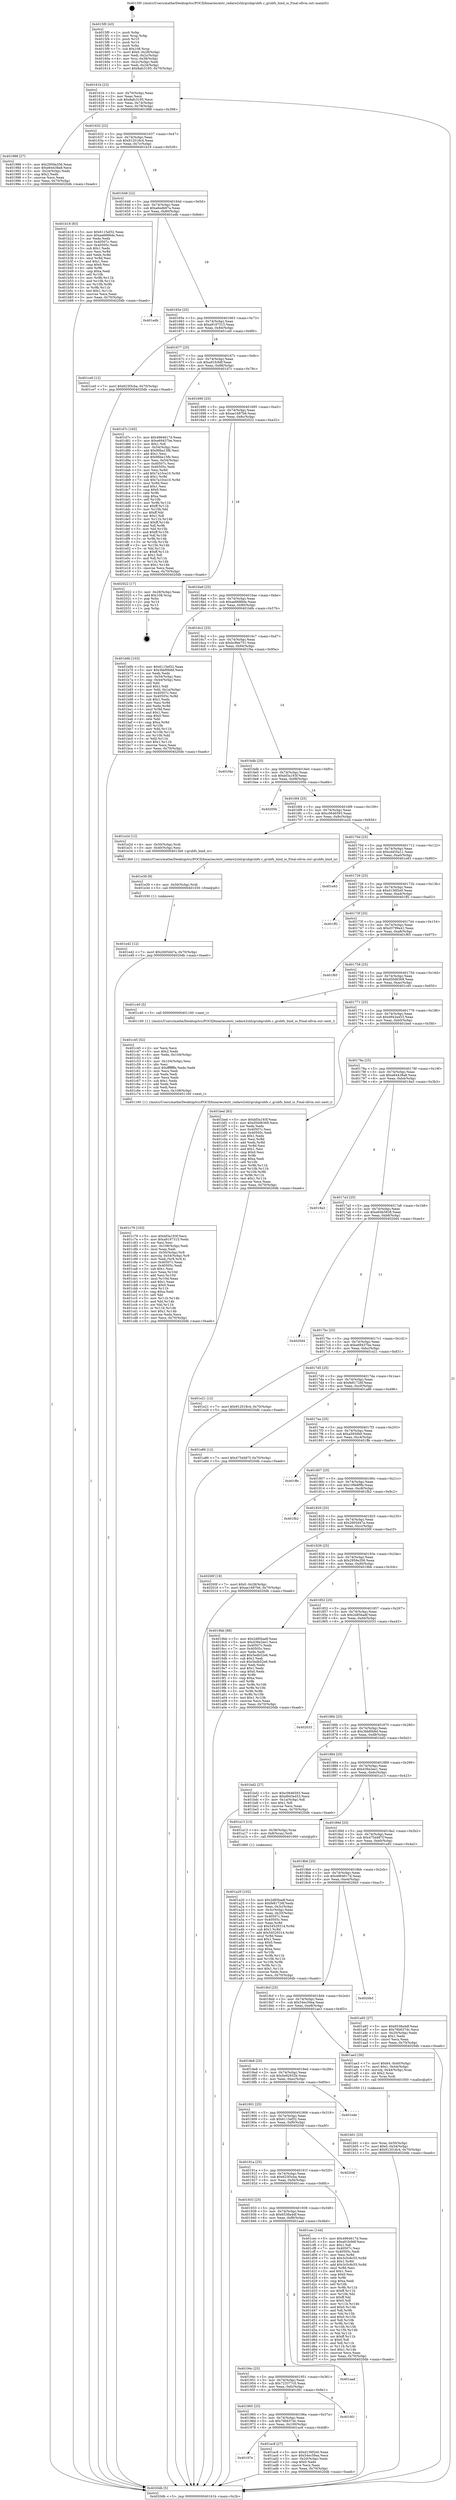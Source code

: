 digraph "0x4015f0" {
  label = "0x4015f0 (/mnt/c/Users/mathe/Desktop/tcc/POCII/binaries/extr_radare2shlrgrubgrubfs.c_grubfs_bind_io_Final-ollvm.out::main(0))"
  labelloc = "t"
  node[shape=record]

  Entry [label="",width=0.3,height=0.3,shape=circle,fillcolor=black,style=filled]
  "0x40161b" [label="{
     0x40161b [23]\l
     | [instrs]\l
     &nbsp;&nbsp;0x40161b \<+3\>: mov -0x70(%rbp),%eax\l
     &nbsp;&nbsp;0x40161e \<+2\>: mov %eax,%ecx\l
     &nbsp;&nbsp;0x401620 \<+6\>: sub $0x8afc3185,%ecx\l
     &nbsp;&nbsp;0x401626 \<+3\>: mov %eax,-0x74(%rbp)\l
     &nbsp;&nbsp;0x401629 \<+3\>: mov %ecx,-0x78(%rbp)\l
     &nbsp;&nbsp;0x40162c \<+6\>: je 0000000000401988 \<main+0x398\>\l
  }"]
  "0x401988" [label="{
     0x401988 [27]\l
     | [instrs]\l
     &nbsp;&nbsp;0x401988 \<+5\>: mov $0x2959a356,%eax\l
     &nbsp;&nbsp;0x40198d \<+5\>: mov $0xe64438a8,%ecx\l
     &nbsp;&nbsp;0x401992 \<+3\>: mov -0x24(%rbp),%edx\l
     &nbsp;&nbsp;0x401995 \<+3\>: cmp $0x2,%edx\l
     &nbsp;&nbsp;0x401998 \<+3\>: cmovne %ecx,%eax\l
     &nbsp;&nbsp;0x40199b \<+3\>: mov %eax,-0x70(%rbp)\l
     &nbsp;&nbsp;0x40199e \<+5\>: jmp 00000000004020db \<main+0xaeb\>\l
  }"]
  "0x401632" [label="{
     0x401632 [22]\l
     | [instrs]\l
     &nbsp;&nbsp;0x401632 \<+5\>: jmp 0000000000401637 \<main+0x47\>\l
     &nbsp;&nbsp;0x401637 \<+3\>: mov -0x74(%rbp),%eax\l
     &nbsp;&nbsp;0x40163a \<+5\>: sub $0x912018c4,%eax\l
     &nbsp;&nbsp;0x40163f \<+3\>: mov %eax,-0x7c(%rbp)\l
     &nbsp;&nbsp;0x401642 \<+6\>: je 0000000000401b18 \<main+0x528\>\l
  }"]
  "0x4020db" [label="{
     0x4020db [5]\l
     | [instrs]\l
     &nbsp;&nbsp;0x4020db \<+5\>: jmp 000000000040161b \<main+0x2b\>\l
  }"]
  "0x4015f0" [label="{
     0x4015f0 [43]\l
     | [instrs]\l
     &nbsp;&nbsp;0x4015f0 \<+1\>: push %rbp\l
     &nbsp;&nbsp;0x4015f1 \<+3\>: mov %rsp,%rbp\l
     &nbsp;&nbsp;0x4015f4 \<+2\>: push %r15\l
     &nbsp;&nbsp;0x4015f6 \<+2\>: push %r14\l
     &nbsp;&nbsp;0x4015f8 \<+1\>: push %rbx\l
     &nbsp;&nbsp;0x4015f9 \<+7\>: sub $0x108,%rsp\l
     &nbsp;&nbsp;0x401600 \<+7\>: movl $0x0,-0x28(%rbp)\l
     &nbsp;&nbsp;0x401607 \<+3\>: mov %edi,-0x2c(%rbp)\l
     &nbsp;&nbsp;0x40160a \<+4\>: mov %rsi,-0x38(%rbp)\l
     &nbsp;&nbsp;0x40160e \<+3\>: mov -0x2c(%rbp),%edi\l
     &nbsp;&nbsp;0x401611 \<+3\>: mov %edi,-0x24(%rbp)\l
     &nbsp;&nbsp;0x401614 \<+7\>: movl $0x8afc3185,-0x70(%rbp)\l
  }"]
  Exit [label="",width=0.3,height=0.3,shape=circle,fillcolor=black,style=filled,peripheries=2]
  "0x401b18" [label="{
     0x401b18 [83]\l
     | [instrs]\l
     &nbsp;&nbsp;0x401b18 \<+5\>: mov $0x6115ef32,%eax\l
     &nbsp;&nbsp;0x401b1d \<+5\>: mov $0xae6686de,%ecx\l
     &nbsp;&nbsp;0x401b22 \<+2\>: xor %edx,%edx\l
     &nbsp;&nbsp;0x401b24 \<+7\>: mov 0x40507c,%esi\l
     &nbsp;&nbsp;0x401b2b \<+7\>: mov 0x40505c,%edi\l
     &nbsp;&nbsp;0x401b32 \<+3\>: sub $0x1,%edx\l
     &nbsp;&nbsp;0x401b35 \<+3\>: mov %esi,%r8d\l
     &nbsp;&nbsp;0x401b38 \<+3\>: add %edx,%r8d\l
     &nbsp;&nbsp;0x401b3b \<+4\>: imul %r8d,%esi\l
     &nbsp;&nbsp;0x401b3f \<+3\>: and $0x1,%esi\l
     &nbsp;&nbsp;0x401b42 \<+3\>: cmp $0x0,%esi\l
     &nbsp;&nbsp;0x401b45 \<+4\>: sete %r9b\l
     &nbsp;&nbsp;0x401b49 \<+3\>: cmp $0xa,%edi\l
     &nbsp;&nbsp;0x401b4c \<+4\>: setl %r10b\l
     &nbsp;&nbsp;0x401b50 \<+3\>: mov %r9b,%r11b\l
     &nbsp;&nbsp;0x401b53 \<+3\>: and %r10b,%r11b\l
     &nbsp;&nbsp;0x401b56 \<+3\>: xor %r10b,%r9b\l
     &nbsp;&nbsp;0x401b59 \<+3\>: or %r9b,%r11b\l
     &nbsp;&nbsp;0x401b5c \<+4\>: test $0x1,%r11b\l
     &nbsp;&nbsp;0x401b60 \<+3\>: cmovne %ecx,%eax\l
     &nbsp;&nbsp;0x401b63 \<+3\>: mov %eax,-0x70(%rbp)\l
     &nbsp;&nbsp;0x401b66 \<+5\>: jmp 00000000004020db \<main+0xaeb\>\l
  }"]
  "0x401648" [label="{
     0x401648 [22]\l
     | [instrs]\l
     &nbsp;&nbsp;0x401648 \<+5\>: jmp 000000000040164d \<main+0x5d\>\l
     &nbsp;&nbsp;0x40164d \<+3\>: mov -0x74(%rbp),%eax\l
     &nbsp;&nbsp;0x401650 \<+5\>: sub $0xa6edb97a,%eax\l
     &nbsp;&nbsp;0x401655 \<+3\>: mov %eax,-0x80(%rbp)\l
     &nbsp;&nbsp;0x401658 \<+6\>: je 0000000000401edb \<main+0x8eb\>\l
  }"]
  "0x401e42" [label="{
     0x401e42 [12]\l
     | [instrs]\l
     &nbsp;&nbsp;0x401e42 \<+7\>: movl $0x2605d47a,-0x70(%rbp)\l
     &nbsp;&nbsp;0x401e49 \<+5\>: jmp 00000000004020db \<main+0xaeb\>\l
  }"]
  "0x401edb" [label="{
     0x401edb\l
  }", style=dashed]
  "0x40165e" [label="{
     0x40165e [25]\l
     | [instrs]\l
     &nbsp;&nbsp;0x40165e \<+5\>: jmp 0000000000401663 \<main+0x73\>\l
     &nbsp;&nbsp;0x401663 \<+3\>: mov -0x74(%rbp),%eax\l
     &nbsp;&nbsp;0x401666 \<+5\>: sub $0xa9197315,%eax\l
     &nbsp;&nbsp;0x40166b \<+6\>: mov %eax,-0x84(%rbp)\l
     &nbsp;&nbsp;0x401671 \<+6\>: je 0000000000401ce0 \<main+0x6f0\>\l
  }"]
  "0x401e39" [label="{
     0x401e39 [9]\l
     | [instrs]\l
     &nbsp;&nbsp;0x401e39 \<+4\>: mov -0x50(%rbp),%rdi\l
     &nbsp;&nbsp;0x401e3d \<+5\>: call 0000000000401030 \<free@plt\>\l
     | [calls]\l
     &nbsp;&nbsp;0x401030 \{1\} (unknown)\l
  }"]
  "0x401ce0" [label="{
     0x401ce0 [12]\l
     | [instrs]\l
     &nbsp;&nbsp;0x401ce0 \<+7\>: movl $0x623f3cba,-0x70(%rbp)\l
     &nbsp;&nbsp;0x401ce7 \<+5\>: jmp 00000000004020db \<main+0xaeb\>\l
  }"]
  "0x401677" [label="{
     0x401677 [25]\l
     | [instrs]\l
     &nbsp;&nbsp;0x401677 \<+5\>: jmp 000000000040167c \<main+0x8c\>\l
     &nbsp;&nbsp;0x40167c \<+3\>: mov -0x74(%rbp),%eax\l
     &nbsp;&nbsp;0x40167f \<+5\>: sub $0xa91fc9df,%eax\l
     &nbsp;&nbsp;0x401684 \<+6\>: mov %eax,-0x88(%rbp)\l
     &nbsp;&nbsp;0x40168a \<+6\>: je 0000000000401d7c \<main+0x78c\>\l
  }"]
  "0x401c79" [label="{
     0x401c79 [103]\l
     | [instrs]\l
     &nbsp;&nbsp;0x401c79 \<+5\>: mov $0xbf3a193f,%ecx\l
     &nbsp;&nbsp;0x401c7e \<+5\>: mov $0xa9197315,%edx\l
     &nbsp;&nbsp;0x401c83 \<+2\>: xor %esi,%esi\l
     &nbsp;&nbsp;0x401c85 \<+6\>: mov -0x108(%rbp),%edi\l
     &nbsp;&nbsp;0x401c8b \<+3\>: imul %eax,%edi\l
     &nbsp;&nbsp;0x401c8e \<+4\>: mov -0x50(%rbp),%r8\l
     &nbsp;&nbsp;0x401c92 \<+4\>: movslq -0x54(%rbp),%r9\l
     &nbsp;&nbsp;0x401c96 \<+4\>: mov %edi,(%r8,%r9,4)\l
     &nbsp;&nbsp;0x401c9a \<+7\>: mov 0x40507c,%eax\l
     &nbsp;&nbsp;0x401ca1 \<+7\>: mov 0x40505c,%edi\l
     &nbsp;&nbsp;0x401ca8 \<+3\>: sub $0x1,%esi\l
     &nbsp;&nbsp;0x401cab \<+3\>: mov %eax,%r10d\l
     &nbsp;&nbsp;0x401cae \<+3\>: add %esi,%r10d\l
     &nbsp;&nbsp;0x401cb1 \<+4\>: imul %r10d,%eax\l
     &nbsp;&nbsp;0x401cb5 \<+3\>: and $0x1,%eax\l
     &nbsp;&nbsp;0x401cb8 \<+3\>: cmp $0x0,%eax\l
     &nbsp;&nbsp;0x401cbb \<+4\>: sete %r11b\l
     &nbsp;&nbsp;0x401cbf \<+3\>: cmp $0xa,%edi\l
     &nbsp;&nbsp;0x401cc2 \<+3\>: setl %bl\l
     &nbsp;&nbsp;0x401cc5 \<+3\>: mov %r11b,%r14b\l
     &nbsp;&nbsp;0x401cc8 \<+3\>: and %bl,%r14b\l
     &nbsp;&nbsp;0x401ccb \<+3\>: xor %bl,%r11b\l
     &nbsp;&nbsp;0x401cce \<+3\>: or %r11b,%r14b\l
     &nbsp;&nbsp;0x401cd1 \<+4\>: test $0x1,%r14b\l
     &nbsp;&nbsp;0x401cd5 \<+3\>: cmovne %edx,%ecx\l
     &nbsp;&nbsp;0x401cd8 \<+3\>: mov %ecx,-0x70(%rbp)\l
     &nbsp;&nbsp;0x401cdb \<+5\>: jmp 00000000004020db \<main+0xaeb\>\l
  }"]
  "0x401d7c" [label="{
     0x401d7c [165]\l
     | [instrs]\l
     &nbsp;&nbsp;0x401d7c \<+5\>: mov $0x4964617d,%eax\l
     &nbsp;&nbsp;0x401d81 \<+5\>: mov $0xe69437be,%ecx\l
     &nbsp;&nbsp;0x401d86 \<+2\>: mov $0x1,%dl\l
     &nbsp;&nbsp;0x401d88 \<+3\>: mov -0x54(%rbp),%esi\l
     &nbsp;&nbsp;0x401d8b \<+6\>: add $0x96ba15fb,%esi\l
     &nbsp;&nbsp;0x401d91 \<+3\>: add $0x1,%esi\l
     &nbsp;&nbsp;0x401d94 \<+6\>: sub $0x96ba15fb,%esi\l
     &nbsp;&nbsp;0x401d9a \<+3\>: mov %esi,-0x54(%rbp)\l
     &nbsp;&nbsp;0x401d9d \<+7\>: mov 0x40507c,%esi\l
     &nbsp;&nbsp;0x401da4 \<+7\>: mov 0x40505c,%edi\l
     &nbsp;&nbsp;0x401dab \<+3\>: mov %esi,%r8d\l
     &nbsp;&nbsp;0x401dae \<+7\>: add $0x7a10ce10,%r8d\l
     &nbsp;&nbsp;0x401db5 \<+4\>: sub $0x1,%r8d\l
     &nbsp;&nbsp;0x401db9 \<+7\>: sub $0x7a10ce10,%r8d\l
     &nbsp;&nbsp;0x401dc0 \<+4\>: imul %r8d,%esi\l
     &nbsp;&nbsp;0x401dc4 \<+3\>: and $0x1,%esi\l
     &nbsp;&nbsp;0x401dc7 \<+3\>: cmp $0x0,%esi\l
     &nbsp;&nbsp;0x401dca \<+4\>: sete %r9b\l
     &nbsp;&nbsp;0x401dce \<+3\>: cmp $0xa,%edi\l
     &nbsp;&nbsp;0x401dd1 \<+4\>: setl %r10b\l
     &nbsp;&nbsp;0x401dd5 \<+3\>: mov %r9b,%r11b\l
     &nbsp;&nbsp;0x401dd8 \<+4\>: xor $0xff,%r11b\l
     &nbsp;&nbsp;0x401ddc \<+3\>: mov %r10b,%bl\l
     &nbsp;&nbsp;0x401ddf \<+3\>: xor $0xff,%bl\l
     &nbsp;&nbsp;0x401de2 \<+3\>: xor $0x1,%dl\l
     &nbsp;&nbsp;0x401de5 \<+3\>: mov %r11b,%r14b\l
     &nbsp;&nbsp;0x401de8 \<+4\>: and $0xff,%r14b\l
     &nbsp;&nbsp;0x401dec \<+3\>: and %dl,%r9b\l
     &nbsp;&nbsp;0x401def \<+3\>: mov %bl,%r15b\l
     &nbsp;&nbsp;0x401df2 \<+4\>: and $0xff,%r15b\l
     &nbsp;&nbsp;0x401df6 \<+3\>: and %dl,%r10b\l
     &nbsp;&nbsp;0x401df9 \<+3\>: or %r9b,%r14b\l
     &nbsp;&nbsp;0x401dfc \<+3\>: or %r10b,%r15b\l
     &nbsp;&nbsp;0x401dff \<+3\>: xor %r15b,%r14b\l
     &nbsp;&nbsp;0x401e02 \<+3\>: or %bl,%r11b\l
     &nbsp;&nbsp;0x401e05 \<+4\>: xor $0xff,%r11b\l
     &nbsp;&nbsp;0x401e09 \<+3\>: or $0x1,%dl\l
     &nbsp;&nbsp;0x401e0c \<+3\>: and %dl,%r11b\l
     &nbsp;&nbsp;0x401e0f \<+3\>: or %r11b,%r14b\l
     &nbsp;&nbsp;0x401e12 \<+4\>: test $0x1,%r14b\l
     &nbsp;&nbsp;0x401e16 \<+3\>: cmovne %ecx,%eax\l
     &nbsp;&nbsp;0x401e19 \<+3\>: mov %eax,-0x70(%rbp)\l
     &nbsp;&nbsp;0x401e1c \<+5\>: jmp 00000000004020db \<main+0xaeb\>\l
  }"]
  "0x401690" [label="{
     0x401690 [25]\l
     | [instrs]\l
     &nbsp;&nbsp;0x401690 \<+5\>: jmp 0000000000401695 \<main+0xa5\>\l
     &nbsp;&nbsp;0x401695 \<+3\>: mov -0x74(%rbp),%eax\l
     &nbsp;&nbsp;0x401698 \<+5\>: sub $0xae1687b6,%eax\l
     &nbsp;&nbsp;0x40169d \<+6\>: mov %eax,-0x8c(%rbp)\l
     &nbsp;&nbsp;0x4016a3 \<+6\>: je 0000000000402022 \<main+0xa32\>\l
  }"]
  "0x401c45" [label="{
     0x401c45 [52]\l
     | [instrs]\l
     &nbsp;&nbsp;0x401c45 \<+2\>: xor %ecx,%ecx\l
     &nbsp;&nbsp;0x401c47 \<+5\>: mov $0x2,%edx\l
     &nbsp;&nbsp;0x401c4c \<+6\>: mov %edx,-0x104(%rbp)\l
     &nbsp;&nbsp;0x401c52 \<+1\>: cltd\l
     &nbsp;&nbsp;0x401c53 \<+6\>: mov -0x104(%rbp),%esi\l
     &nbsp;&nbsp;0x401c59 \<+2\>: idiv %esi\l
     &nbsp;&nbsp;0x401c5b \<+6\>: imul $0xfffffffe,%edx,%edx\l
     &nbsp;&nbsp;0x401c61 \<+2\>: mov %ecx,%edi\l
     &nbsp;&nbsp;0x401c63 \<+2\>: sub %edx,%edi\l
     &nbsp;&nbsp;0x401c65 \<+2\>: mov %ecx,%edx\l
     &nbsp;&nbsp;0x401c67 \<+3\>: sub $0x1,%edx\l
     &nbsp;&nbsp;0x401c6a \<+2\>: add %edx,%edi\l
     &nbsp;&nbsp;0x401c6c \<+2\>: sub %edi,%ecx\l
     &nbsp;&nbsp;0x401c6e \<+6\>: mov %ecx,-0x108(%rbp)\l
     &nbsp;&nbsp;0x401c74 \<+5\>: call 0000000000401160 \<next_i\>\l
     | [calls]\l
     &nbsp;&nbsp;0x401160 \{1\} (/mnt/c/Users/mathe/Desktop/tcc/POCII/binaries/extr_radare2shlrgrubgrubfs.c_grubfs_bind_io_Final-ollvm.out::next_i)\l
  }"]
  "0x402022" [label="{
     0x402022 [17]\l
     | [instrs]\l
     &nbsp;&nbsp;0x402022 \<+3\>: mov -0x28(%rbp),%eax\l
     &nbsp;&nbsp;0x402025 \<+7\>: add $0x108,%rsp\l
     &nbsp;&nbsp;0x40202c \<+1\>: pop %rbx\l
     &nbsp;&nbsp;0x40202d \<+2\>: pop %r14\l
     &nbsp;&nbsp;0x40202f \<+2\>: pop %r15\l
     &nbsp;&nbsp;0x402031 \<+1\>: pop %rbp\l
     &nbsp;&nbsp;0x402032 \<+1\>: ret\l
  }"]
  "0x4016a9" [label="{
     0x4016a9 [25]\l
     | [instrs]\l
     &nbsp;&nbsp;0x4016a9 \<+5\>: jmp 00000000004016ae \<main+0xbe\>\l
     &nbsp;&nbsp;0x4016ae \<+3\>: mov -0x74(%rbp),%eax\l
     &nbsp;&nbsp;0x4016b1 \<+5\>: sub $0xae6686de,%eax\l
     &nbsp;&nbsp;0x4016b6 \<+6\>: mov %eax,-0x90(%rbp)\l
     &nbsp;&nbsp;0x4016bc \<+6\>: je 0000000000401b6b \<main+0x57b\>\l
  }"]
  "0x401b01" [label="{
     0x401b01 [23]\l
     | [instrs]\l
     &nbsp;&nbsp;0x401b01 \<+4\>: mov %rax,-0x50(%rbp)\l
     &nbsp;&nbsp;0x401b05 \<+7\>: movl $0x0,-0x54(%rbp)\l
     &nbsp;&nbsp;0x401b0c \<+7\>: movl $0x912018c4,-0x70(%rbp)\l
     &nbsp;&nbsp;0x401b13 \<+5\>: jmp 00000000004020db \<main+0xaeb\>\l
  }"]
  "0x401b6b" [label="{
     0x401b6b [103]\l
     | [instrs]\l
     &nbsp;&nbsp;0x401b6b \<+5\>: mov $0x6115ef32,%eax\l
     &nbsp;&nbsp;0x401b70 \<+5\>: mov $0x3bbf0b8d,%ecx\l
     &nbsp;&nbsp;0x401b75 \<+2\>: xor %edx,%edx\l
     &nbsp;&nbsp;0x401b77 \<+3\>: mov -0x54(%rbp),%esi\l
     &nbsp;&nbsp;0x401b7a \<+3\>: cmp -0x44(%rbp),%esi\l
     &nbsp;&nbsp;0x401b7d \<+4\>: setl %dil\l
     &nbsp;&nbsp;0x401b81 \<+4\>: and $0x1,%dil\l
     &nbsp;&nbsp;0x401b85 \<+4\>: mov %dil,-0x1a(%rbp)\l
     &nbsp;&nbsp;0x401b89 \<+7\>: mov 0x40507c,%esi\l
     &nbsp;&nbsp;0x401b90 \<+8\>: mov 0x40505c,%r8d\l
     &nbsp;&nbsp;0x401b98 \<+3\>: sub $0x1,%edx\l
     &nbsp;&nbsp;0x401b9b \<+3\>: mov %esi,%r9d\l
     &nbsp;&nbsp;0x401b9e \<+3\>: add %edx,%r9d\l
     &nbsp;&nbsp;0x401ba1 \<+4\>: imul %r9d,%esi\l
     &nbsp;&nbsp;0x401ba5 \<+3\>: and $0x1,%esi\l
     &nbsp;&nbsp;0x401ba8 \<+3\>: cmp $0x0,%esi\l
     &nbsp;&nbsp;0x401bab \<+4\>: sete %dil\l
     &nbsp;&nbsp;0x401baf \<+4\>: cmp $0xa,%r8d\l
     &nbsp;&nbsp;0x401bb3 \<+4\>: setl %r10b\l
     &nbsp;&nbsp;0x401bb7 \<+3\>: mov %dil,%r11b\l
     &nbsp;&nbsp;0x401bba \<+3\>: and %r10b,%r11b\l
     &nbsp;&nbsp;0x401bbd \<+3\>: xor %r10b,%dil\l
     &nbsp;&nbsp;0x401bc0 \<+3\>: or %dil,%r11b\l
     &nbsp;&nbsp;0x401bc3 \<+4\>: test $0x1,%r11b\l
     &nbsp;&nbsp;0x401bc7 \<+3\>: cmovne %ecx,%eax\l
     &nbsp;&nbsp;0x401bca \<+3\>: mov %eax,-0x70(%rbp)\l
     &nbsp;&nbsp;0x401bcd \<+5\>: jmp 00000000004020db \<main+0xaeb\>\l
  }"]
  "0x4016c2" [label="{
     0x4016c2 [25]\l
     | [instrs]\l
     &nbsp;&nbsp;0x4016c2 \<+5\>: jmp 00000000004016c7 \<main+0xd7\>\l
     &nbsp;&nbsp;0x4016c7 \<+3\>: mov -0x74(%rbp),%eax\l
     &nbsp;&nbsp;0x4016ca \<+5\>: sub $0xbc9be751,%eax\l
     &nbsp;&nbsp;0x4016cf \<+6\>: mov %eax,-0x94(%rbp)\l
     &nbsp;&nbsp;0x4016d5 \<+6\>: je 0000000000401f4a \<main+0x95a\>\l
  }"]
  "0x40197e" [label="{
     0x40197e\l
  }", style=dashed]
  "0x401f4a" [label="{
     0x401f4a\l
  }", style=dashed]
  "0x4016db" [label="{
     0x4016db [25]\l
     | [instrs]\l
     &nbsp;&nbsp;0x4016db \<+5\>: jmp 00000000004016e0 \<main+0xf0\>\l
     &nbsp;&nbsp;0x4016e0 \<+3\>: mov -0x74(%rbp),%eax\l
     &nbsp;&nbsp;0x4016e3 \<+5\>: sub $0xbf3a193f,%eax\l
     &nbsp;&nbsp;0x4016e8 \<+6\>: mov %eax,-0x98(%rbp)\l
     &nbsp;&nbsp;0x4016ee \<+6\>: je 000000000040205b \<main+0xa6b\>\l
  }"]
  "0x401ac8" [label="{
     0x401ac8 [27]\l
     | [instrs]\l
     &nbsp;&nbsp;0x401ac8 \<+5\>: mov $0xd136f2e0,%eax\l
     &nbsp;&nbsp;0x401acd \<+5\>: mov $0x54ec59aa,%ecx\l
     &nbsp;&nbsp;0x401ad2 \<+3\>: mov -0x20(%rbp),%edx\l
     &nbsp;&nbsp;0x401ad5 \<+3\>: cmp $0x0,%edx\l
     &nbsp;&nbsp;0x401ad8 \<+3\>: cmove %ecx,%eax\l
     &nbsp;&nbsp;0x401adb \<+3\>: mov %eax,-0x70(%rbp)\l
     &nbsp;&nbsp;0x401ade \<+5\>: jmp 00000000004020db \<main+0xaeb\>\l
  }"]
  "0x40205b" [label="{
     0x40205b\l
  }", style=dashed]
  "0x4016f4" [label="{
     0x4016f4 [25]\l
     | [instrs]\l
     &nbsp;&nbsp;0x4016f4 \<+5\>: jmp 00000000004016f9 \<main+0x109\>\l
     &nbsp;&nbsp;0x4016f9 \<+3\>: mov -0x74(%rbp),%eax\l
     &nbsp;&nbsp;0x4016fc \<+5\>: sub $0xc0646593,%eax\l
     &nbsp;&nbsp;0x401701 \<+6\>: mov %eax,-0x9c(%rbp)\l
     &nbsp;&nbsp;0x401707 \<+6\>: je 0000000000401e2d \<main+0x83d\>\l
  }"]
  "0x401965" [label="{
     0x401965 [25]\l
     | [instrs]\l
     &nbsp;&nbsp;0x401965 \<+5\>: jmp 000000000040196a \<main+0x37a\>\l
     &nbsp;&nbsp;0x40196a \<+3\>: mov -0x74(%rbp),%eax\l
     &nbsp;&nbsp;0x40196d \<+5\>: sub $0x76b637dc,%eax\l
     &nbsp;&nbsp;0x401972 \<+6\>: mov %eax,-0x100(%rbp)\l
     &nbsp;&nbsp;0x401978 \<+6\>: je 0000000000401ac8 \<main+0x4d8\>\l
  }"]
  "0x401e2d" [label="{
     0x401e2d [12]\l
     | [instrs]\l
     &nbsp;&nbsp;0x401e2d \<+4\>: mov -0x50(%rbp),%rdi\l
     &nbsp;&nbsp;0x401e31 \<+3\>: mov -0x40(%rbp),%esi\l
     &nbsp;&nbsp;0x401e34 \<+5\>: call 00000000004013b0 \<grubfs_bind_io\>\l
     | [calls]\l
     &nbsp;&nbsp;0x4013b0 \{1\} (/mnt/c/Users/mathe/Desktop/tcc/POCII/binaries/extr_radare2shlrgrubgrubfs.c_grubfs_bind_io_Final-ollvm.out::grubfs_bind_io)\l
  }"]
  "0x40170d" [label="{
     0x40170d [25]\l
     | [instrs]\l
     &nbsp;&nbsp;0x40170d \<+5\>: jmp 0000000000401712 \<main+0x122\>\l
     &nbsp;&nbsp;0x401712 \<+3\>: mov -0x74(%rbp),%eax\l
     &nbsp;&nbsp;0x401715 \<+5\>: sub $0xcd455a11,%eax\l
     &nbsp;&nbsp;0x40171a \<+6\>: mov %eax,-0xa0(%rbp)\l
     &nbsp;&nbsp;0x401720 \<+6\>: je 0000000000401e83 \<main+0x893\>\l
  }"]
  "0x401fd1" [label="{
     0x401fd1\l
  }", style=dashed]
  "0x401e83" [label="{
     0x401e83\l
  }", style=dashed]
  "0x401726" [label="{
     0x401726 [25]\l
     | [instrs]\l
     &nbsp;&nbsp;0x401726 \<+5\>: jmp 000000000040172b \<main+0x13b\>\l
     &nbsp;&nbsp;0x40172b \<+3\>: mov -0x74(%rbp),%eax\l
     &nbsp;&nbsp;0x40172e \<+5\>: sub $0xd136f2e0,%eax\l
     &nbsp;&nbsp;0x401733 \<+6\>: mov %eax,-0xa4(%rbp)\l
     &nbsp;&nbsp;0x401739 \<+6\>: je 0000000000401ff2 \<main+0xa02\>\l
  }"]
  "0x40194c" [label="{
     0x40194c [25]\l
     | [instrs]\l
     &nbsp;&nbsp;0x40194c \<+5\>: jmp 0000000000401951 \<main+0x361\>\l
     &nbsp;&nbsp;0x401951 \<+3\>: mov -0x74(%rbp),%eax\l
     &nbsp;&nbsp;0x401954 \<+5\>: sub $0x723377c5,%eax\l
     &nbsp;&nbsp;0x401959 \<+6\>: mov %eax,-0xfc(%rbp)\l
     &nbsp;&nbsp;0x40195f \<+6\>: je 0000000000401fd1 \<main+0x9e1\>\l
  }"]
  "0x401ff2" [label="{
     0x401ff2\l
  }", style=dashed]
  "0x40173f" [label="{
     0x40173f [25]\l
     | [instrs]\l
     &nbsp;&nbsp;0x40173f \<+5\>: jmp 0000000000401744 \<main+0x154\>\l
     &nbsp;&nbsp;0x401744 \<+3\>: mov -0x74(%rbp),%eax\l
     &nbsp;&nbsp;0x401747 \<+5\>: sub $0xd3799a41,%eax\l
     &nbsp;&nbsp;0x40174c \<+6\>: mov %eax,-0xa8(%rbp)\l
     &nbsp;&nbsp;0x401752 \<+6\>: je 0000000000401f65 \<main+0x975\>\l
  }"]
  "0x401aad" [label="{
     0x401aad\l
  }", style=dashed]
  "0x401f65" [label="{
     0x401f65\l
  }", style=dashed]
  "0x401758" [label="{
     0x401758 [25]\l
     | [instrs]\l
     &nbsp;&nbsp;0x401758 \<+5\>: jmp 000000000040175d \<main+0x16d\>\l
     &nbsp;&nbsp;0x40175d \<+3\>: mov -0x74(%rbp),%eax\l
     &nbsp;&nbsp;0x401760 \<+5\>: sub $0xd50d6369,%eax\l
     &nbsp;&nbsp;0x401765 \<+6\>: mov %eax,-0xac(%rbp)\l
     &nbsp;&nbsp;0x40176b \<+6\>: je 0000000000401c40 \<main+0x650\>\l
  }"]
  "0x401933" [label="{
     0x401933 [25]\l
     | [instrs]\l
     &nbsp;&nbsp;0x401933 \<+5\>: jmp 0000000000401938 \<main+0x348\>\l
     &nbsp;&nbsp;0x401938 \<+3\>: mov -0x74(%rbp),%eax\l
     &nbsp;&nbsp;0x40193b \<+5\>: sub $0x6538a4df,%eax\l
     &nbsp;&nbsp;0x401940 \<+6\>: mov %eax,-0xf8(%rbp)\l
     &nbsp;&nbsp;0x401946 \<+6\>: je 0000000000401aad \<main+0x4bd\>\l
  }"]
  "0x401c40" [label="{
     0x401c40 [5]\l
     | [instrs]\l
     &nbsp;&nbsp;0x401c40 \<+5\>: call 0000000000401160 \<next_i\>\l
     | [calls]\l
     &nbsp;&nbsp;0x401160 \{1\} (/mnt/c/Users/mathe/Desktop/tcc/POCII/binaries/extr_radare2shlrgrubgrubfs.c_grubfs_bind_io_Final-ollvm.out::next_i)\l
  }"]
  "0x401771" [label="{
     0x401771 [25]\l
     | [instrs]\l
     &nbsp;&nbsp;0x401771 \<+5\>: jmp 0000000000401776 \<main+0x186\>\l
     &nbsp;&nbsp;0x401776 \<+3\>: mov -0x74(%rbp),%eax\l
     &nbsp;&nbsp;0x401779 \<+5\>: sub $0xd943a453,%eax\l
     &nbsp;&nbsp;0x40177e \<+6\>: mov %eax,-0xb0(%rbp)\l
     &nbsp;&nbsp;0x401784 \<+6\>: je 0000000000401bed \<main+0x5fd\>\l
  }"]
  "0x401cec" [label="{
     0x401cec [144]\l
     | [instrs]\l
     &nbsp;&nbsp;0x401cec \<+5\>: mov $0x4964617d,%eax\l
     &nbsp;&nbsp;0x401cf1 \<+5\>: mov $0xa91fc9df,%ecx\l
     &nbsp;&nbsp;0x401cf6 \<+2\>: mov $0x1,%dl\l
     &nbsp;&nbsp;0x401cf8 \<+7\>: mov 0x40507c,%esi\l
     &nbsp;&nbsp;0x401cff \<+7\>: mov 0x40505c,%edi\l
     &nbsp;&nbsp;0x401d06 \<+3\>: mov %esi,%r8d\l
     &nbsp;&nbsp;0x401d09 \<+7\>: sub $0x3c5c8c55,%r8d\l
     &nbsp;&nbsp;0x401d10 \<+4\>: sub $0x1,%r8d\l
     &nbsp;&nbsp;0x401d14 \<+7\>: add $0x3c5c8c55,%r8d\l
     &nbsp;&nbsp;0x401d1b \<+4\>: imul %r8d,%esi\l
     &nbsp;&nbsp;0x401d1f \<+3\>: and $0x1,%esi\l
     &nbsp;&nbsp;0x401d22 \<+3\>: cmp $0x0,%esi\l
     &nbsp;&nbsp;0x401d25 \<+4\>: sete %r9b\l
     &nbsp;&nbsp;0x401d29 \<+3\>: cmp $0xa,%edi\l
     &nbsp;&nbsp;0x401d2c \<+4\>: setl %r10b\l
     &nbsp;&nbsp;0x401d30 \<+3\>: mov %r9b,%r11b\l
     &nbsp;&nbsp;0x401d33 \<+4\>: xor $0xff,%r11b\l
     &nbsp;&nbsp;0x401d37 \<+3\>: mov %r10b,%bl\l
     &nbsp;&nbsp;0x401d3a \<+3\>: xor $0xff,%bl\l
     &nbsp;&nbsp;0x401d3d \<+3\>: xor $0x0,%dl\l
     &nbsp;&nbsp;0x401d40 \<+3\>: mov %r11b,%r14b\l
     &nbsp;&nbsp;0x401d43 \<+4\>: and $0x0,%r14b\l
     &nbsp;&nbsp;0x401d47 \<+3\>: and %dl,%r9b\l
     &nbsp;&nbsp;0x401d4a \<+3\>: mov %bl,%r15b\l
     &nbsp;&nbsp;0x401d4d \<+4\>: and $0x0,%r15b\l
     &nbsp;&nbsp;0x401d51 \<+3\>: and %dl,%r10b\l
     &nbsp;&nbsp;0x401d54 \<+3\>: or %r9b,%r14b\l
     &nbsp;&nbsp;0x401d57 \<+3\>: or %r10b,%r15b\l
     &nbsp;&nbsp;0x401d5a \<+3\>: xor %r15b,%r14b\l
     &nbsp;&nbsp;0x401d5d \<+3\>: or %bl,%r11b\l
     &nbsp;&nbsp;0x401d60 \<+4\>: xor $0xff,%r11b\l
     &nbsp;&nbsp;0x401d64 \<+3\>: or $0x0,%dl\l
     &nbsp;&nbsp;0x401d67 \<+3\>: and %dl,%r11b\l
     &nbsp;&nbsp;0x401d6a \<+3\>: or %r11b,%r14b\l
     &nbsp;&nbsp;0x401d6d \<+4\>: test $0x1,%r14b\l
     &nbsp;&nbsp;0x401d71 \<+3\>: cmovne %ecx,%eax\l
     &nbsp;&nbsp;0x401d74 \<+3\>: mov %eax,-0x70(%rbp)\l
     &nbsp;&nbsp;0x401d77 \<+5\>: jmp 00000000004020db \<main+0xaeb\>\l
  }"]
  "0x401bed" [label="{
     0x401bed [83]\l
     | [instrs]\l
     &nbsp;&nbsp;0x401bed \<+5\>: mov $0xbf3a193f,%eax\l
     &nbsp;&nbsp;0x401bf2 \<+5\>: mov $0xd50d6369,%ecx\l
     &nbsp;&nbsp;0x401bf7 \<+2\>: xor %edx,%edx\l
     &nbsp;&nbsp;0x401bf9 \<+7\>: mov 0x40507c,%esi\l
     &nbsp;&nbsp;0x401c00 \<+7\>: mov 0x40505c,%edi\l
     &nbsp;&nbsp;0x401c07 \<+3\>: sub $0x1,%edx\l
     &nbsp;&nbsp;0x401c0a \<+3\>: mov %esi,%r8d\l
     &nbsp;&nbsp;0x401c0d \<+3\>: add %edx,%r8d\l
     &nbsp;&nbsp;0x401c10 \<+4\>: imul %r8d,%esi\l
     &nbsp;&nbsp;0x401c14 \<+3\>: and $0x1,%esi\l
     &nbsp;&nbsp;0x401c17 \<+3\>: cmp $0x0,%esi\l
     &nbsp;&nbsp;0x401c1a \<+4\>: sete %r9b\l
     &nbsp;&nbsp;0x401c1e \<+3\>: cmp $0xa,%edi\l
     &nbsp;&nbsp;0x401c21 \<+4\>: setl %r10b\l
     &nbsp;&nbsp;0x401c25 \<+3\>: mov %r9b,%r11b\l
     &nbsp;&nbsp;0x401c28 \<+3\>: and %r10b,%r11b\l
     &nbsp;&nbsp;0x401c2b \<+3\>: xor %r10b,%r9b\l
     &nbsp;&nbsp;0x401c2e \<+3\>: or %r9b,%r11b\l
     &nbsp;&nbsp;0x401c31 \<+4\>: test $0x1,%r11b\l
     &nbsp;&nbsp;0x401c35 \<+3\>: cmovne %ecx,%eax\l
     &nbsp;&nbsp;0x401c38 \<+3\>: mov %eax,-0x70(%rbp)\l
     &nbsp;&nbsp;0x401c3b \<+5\>: jmp 00000000004020db \<main+0xaeb\>\l
  }"]
  "0x40178a" [label="{
     0x40178a [25]\l
     | [instrs]\l
     &nbsp;&nbsp;0x40178a \<+5\>: jmp 000000000040178f \<main+0x19f\>\l
     &nbsp;&nbsp;0x40178f \<+3\>: mov -0x74(%rbp),%eax\l
     &nbsp;&nbsp;0x401792 \<+5\>: sub $0xe64438a8,%eax\l
     &nbsp;&nbsp;0x401797 \<+6\>: mov %eax,-0xb4(%rbp)\l
     &nbsp;&nbsp;0x40179d \<+6\>: je 00000000004019a3 \<main+0x3b3\>\l
  }"]
  "0x40191a" [label="{
     0x40191a [25]\l
     | [instrs]\l
     &nbsp;&nbsp;0x40191a \<+5\>: jmp 000000000040191f \<main+0x32f\>\l
     &nbsp;&nbsp;0x40191f \<+3\>: mov -0x74(%rbp),%eax\l
     &nbsp;&nbsp;0x401922 \<+5\>: sub $0x623f3cba,%eax\l
     &nbsp;&nbsp;0x401927 \<+6\>: mov %eax,-0xf4(%rbp)\l
     &nbsp;&nbsp;0x40192d \<+6\>: je 0000000000401cec \<main+0x6fc\>\l
  }"]
  "0x4019a3" [label="{
     0x4019a3\l
  }", style=dashed]
  "0x4017a3" [label="{
     0x4017a3 [25]\l
     | [instrs]\l
     &nbsp;&nbsp;0x4017a3 \<+5\>: jmp 00000000004017a8 \<main+0x1b8\>\l
     &nbsp;&nbsp;0x4017a8 \<+3\>: mov -0x74(%rbp),%eax\l
     &nbsp;&nbsp;0x4017ab \<+5\>: sub $0xe64b5838,%eax\l
     &nbsp;&nbsp;0x4017b0 \<+6\>: mov %eax,-0xb8(%rbp)\l
     &nbsp;&nbsp;0x4017b6 \<+6\>: je 00000000004020d4 \<main+0xae4\>\l
  }"]
  "0x40204f" [label="{
     0x40204f\l
  }", style=dashed]
  "0x4020d4" [label="{
     0x4020d4\l
  }", style=dashed]
  "0x4017bc" [label="{
     0x4017bc [25]\l
     | [instrs]\l
     &nbsp;&nbsp;0x4017bc \<+5\>: jmp 00000000004017c1 \<main+0x1d1\>\l
     &nbsp;&nbsp;0x4017c1 \<+3\>: mov -0x74(%rbp),%eax\l
     &nbsp;&nbsp;0x4017c4 \<+5\>: sub $0xe69437be,%eax\l
     &nbsp;&nbsp;0x4017c9 \<+6\>: mov %eax,-0xbc(%rbp)\l
     &nbsp;&nbsp;0x4017cf \<+6\>: je 0000000000401e21 \<main+0x831\>\l
  }"]
  "0x401901" [label="{
     0x401901 [25]\l
     | [instrs]\l
     &nbsp;&nbsp;0x401901 \<+5\>: jmp 0000000000401906 \<main+0x316\>\l
     &nbsp;&nbsp;0x401906 \<+3\>: mov -0x74(%rbp),%eax\l
     &nbsp;&nbsp;0x401909 \<+5\>: sub $0x6115ef32,%eax\l
     &nbsp;&nbsp;0x40190e \<+6\>: mov %eax,-0xf0(%rbp)\l
     &nbsp;&nbsp;0x401914 \<+6\>: je 000000000040204f \<main+0xa5f\>\l
  }"]
  "0x401e21" [label="{
     0x401e21 [12]\l
     | [instrs]\l
     &nbsp;&nbsp;0x401e21 \<+7\>: movl $0x912018c4,-0x70(%rbp)\l
     &nbsp;&nbsp;0x401e28 \<+5\>: jmp 00000000004020db \<main+0xaeb\>\l
  }"]
  "0x4017d5" [label="{
     0x4017d5 [25]\l
     | [instrs]\l
     &nbsp;&nbsp;0x4017d5 \<+5\>: jmp 00000000004017da \<main+0x1ea\>\l
     &nbsp;&nbsp;0x4017da \<+3\>: mov -0x74(%rbp),%eax\l
     &nbsp;&nbsp;0x4017dd \<+5\>: sub $0xfe81726f,%eax\l
     &nbsp;&nbsp;0x4017e2 \<+6\>: mov %eax,-0xc0(%rbp)\l
     &nbsp;&nbsp;0x4017e8 \<+6\>: je 0000000000401a86 \<main+0x496\>\l
  }"]
  "0x401e4e" [label="{
     0x401e4e\l
  }", style=dashed]
  "0x401a86" [label="{
     0x401a86 [12]\l
     | [instrs]\l
     &nbsp;&nbsp;0x401a86 \<+7\>: movl $0x475d487f,-0x70(%rbp)\l
     &nbsp;&nbsp;0x401a8d \<+5\>: jmp 00000000004020db \<main+0xaeb\>\l
  }"]
  "0x4017ee" [label="{
     0x4017ee [25]\l
     | [instrs]\l
     &nbsp;&nbsp;0x4017ee \<+5\>: jmp 00000000004017f3 \<main+0x203\>\l
     &nbsp;&nbsp;0x4017f3 \<+3\>: mov -0x74(%rbp),%eax\l
     &nbsp;&nbsp;0x4017f6 \<+5\>: sub $0xa5930b0,%eax\l
     &nbsp;&nbsp;0x4017fb \<+6\>: mov %eax,-0xc4(%rbp)\l
     &nbsp;&nbsp;0x401801 \<+6\>: je 0000000000401ffe \<main+0xa0e\>\l
  }"]
  "0x4018e8" [label="{
     0x4018e8 [25]\l
     | [instrs]\l
     &nbsp;&nbsp;0x4018e8 \<+5\>: jmp 00000000004018ed \<main+0x2fd\>\l
     &nbsp;&nbsp;0x4018ed \<+3\>: mov -0x74(%rbp),%eax\l
     &nbsp;&nbsp;0x4018f0 \<+5\>: sub $0x5e92932b,%eax\l
     &nbsp;&nbsp;0x4018f5 \<+6\>: mov %eax,-0xec(%rbp)\l
     &nbsp;&nbsp;0x4018fb \<+6\>: je 0000000000401e4e \<main+0x85e\>\l
  }"]
  "0x401ffe" [label="{
     0x401ffe\l
  }", style=dashed]
  "0x401807" [label="{
     0x401807 [25]\l
     | [instrs]\l
     &nbsp;&nbsp;0x401807 \<+5\>: jmp 000000000040180c \<main+0x21c\>\l
     &nbsp;&nbsp;0x40180c \<+3\>: mov -0x74(%rbp),%eax\l
     &nbsp;&nbsp;0x40180f \<+5\>: sub $0x109e8f9b,%eax\l
     &nbsp;&nbsp;0x401814 \<+6\>: mov %eax,-0xc8(%rbp)\l
     &nbsp;&nbsp;0x40181a \<+6\>: je 0000000000401fb2 \<main+0x9c2\>\l
  }"]
  "0x401ae3" [label="{
     0x401ae3 [30]\l
     | [instrs]\l
     &nbsp;&nbsp;0x401ae3 \<+7\>: movl $0x64,-0x40(%rbp)\l
     &nbsp;&nbsp;0x401aea \<+7\>: movl $0x1,-0x44(%rbp)\l
     &nbsp;&nbsp;0x401af1 \<+4\>: movslq -0x44(%rbp),%rax\l
     &nbsp;&nbsp;0x401af5 \<+4\>: shl $0x2,%rax\l
     &nbsp;&nbsp;0x401af9 \<+3\>: mov %rax,%rdi\l
     &nbsp;&nbsp;0x401afc \<+5\>: call 0000000000401050 \<malloc@plt\>\l
     | [calls]\l
     &nbsp;&nbsp;0x401050 \{1\} (unknown)\l
  }"]
  "0x401fb2" [label="{
     0x401fb2\l
  }", style=dashed]
  "0x401820" [label="{
     0x401820 [25]\l
     | [instrs]\l
     &nbsp;&nbsp;0x401820 \<+5\>: jmp 0000000000401825 \<main+0x235\>\l
     &nbsp;&nbsp;0x401825 \<+3\>: mov -0x74(%rbp),%eax\l
     &nbsp;&nbsp;0x401828 \<+5\>: sub $0x2605d47a,%eax\l
     &nbsp;&nbsp;0x40182d \<+6\>: mov %eax,-0xcc(%rbp)\l
     &nbsp;&nbsp;0x401833 \<+6\>: je 000000000040200f \<main+0xa1f\>\l
  }"]
  "0x4018cf" [label="{
     0x4018cf [25]\l
     | [instrs]\l
     &nbsp;&nbsp;0x4018cf \<+5\>: jmp 00000000004018d4 \<main+0x2e4\>\l
     &nbsp;&nbsp;0x4018d4 \<+3\>: mov -0x74(%rbp),%eax\l
     &nbsp;&nbsp;0x4018d7 \<+5\>: sub $0x54ec59aa,%eax\l
     &nbsp;&nbsp;0x4018dc \<+6\>: mov %eax,-0xe8(%rbp)\l
     &nbsp;&nbsp;0x4018e2 \<+6\>: je 0000000000401ae3 \<main+0x4f3\>\l
  }"]
  "0x40200f" [label="{
     0x40200f [19]\l
     | [instrs]\l
     &nbsp;&nbsp;0x40200f \<+7\>: movl $0x0,-0x28(%rbp)\l
     &nbsp;&nbsp;0x402016 \<+7\>: movl $0xae1687b6,-0x70(%rbp)\l
     &nbsp;&nbsp;0x40201d \<+5\>: jmp 00000000004020db \<main+0xaeb\>\l
  }"]
  "0x401839" [label="{
     0x401839 [25]\l
     | [instrs]\l
     &nbsp;&nbsp;0x401839 \<+5\>: jmp 000000000040183e \<main+0x24e\>\l
     &nbsp;&nbsp;0x40183e \<+3\>: mov -0x74(%rbp),%eax\l
     &nbsp;&nbsp;0x401841 \<+5\>: sub $0x2959a356,%eax\l
     &nbsp;&nbsp;0x401846 \<+6\>: mov %eax,-0xd0(%rbp)\l
     &nbsp;&nbsp;0x40184c \<+6\>: je 00000000004019bb \<main+0x3cb\>\l
  }"]
  "0x4020b5" [label="{
     0x4020b5\l
  }", style=dashed]
  "0x4019bb" [label="{
     0x4019bb [88]\l
     | [instrs]\l
     &nbsp;&nbsp;0x4019bb \<+5\>: mov $0x2d85badf,%eax\l
     &nbsp;&nbsp;0x4019c0 \<+5\>: mov $0x436e2ee1,%ecx\l
     &nbsp;&nbsp;0x4019c5 \<+7\>: mov 0x40507c,%edx\l
     &nbsp;&nbsp;0x4019cc \<+7\>: mov 0x40505c,%esi\l
     &nbsp;&nbsp;0x4019d3 \<+2\>: mov %edx,%edi\l
     &nbsp;&nbsp;0x4019d5 \<+6\>: add $0x5edb52e6,%edi\l
     &nbsp;&nbsp;0x4019db \<+3\>: sub $0x1,%edi\l
     &nbsp;&nbsp;0x4019de \<+6\>: sub $0x5edb52e6,%edi\l
     &nbsp;&nbsp;0x4019e4 \<+3\>: imul %edi,%edx\l
     &nbsp;&nbsp;0x4019e7 \<+3\>: and $0x1,%edx\l
     &nbsp;&nbsp;0x4019ea \<+3\>: cmp $0x0,%edx\l
     &nbsp;&nbsp;0x4019ed \<+4\>: sete %r8b\l
     &nbsp;&nbsp;0x4019f1 \<+3\>: cmp $0xa,%esi\l
     &nbsp;&nbsp;0x4019f4 \<+4\>: setl %r9b\l
     &nbsp;&nbsp;0x4019f8 \<+3\>: mov %r8b,%r10b\l
     &nbsp;&nbsp;0x4019fb \<+3\>: and %r9b,%r10b\l
     &nbsp;&nbsp;0x4019fe \<+3\>: xor %r9b,%r8b\l
     &nbsp;&nbsp;0x401a01 \<+3\>: or %r8b,%r10b\l
     &nbsp;&nbsp;0x401a04 \<+4\>: test $0x1,%r10b\l
     &nbsp;&nbsp;0x401a08 \<+3\>: cmovne %ecx,%eax\l
     &nbsp;&nbsp;0x401a0b \<+3\>: mov %eax,-0x70(%rbp)\l
     &nbsp;&nbsp;0x401a0e \<+5\>: jmp 00000000004020db \<main+0xaeb\>\l
  }"]
  "0x401852" [label="{
     0x401852 [25]\l
     | [instrs]\l
     &nbsp;&nbsp;0x401852 \<+5\>: jmp 0000000000401857 \<main+0x267\>\l
     &nbsp;&nbsp;0x401857 \<+3\>: mov -0x74(%rbp),%eax\l
     &nbsp;&nbsp;0x40185a \<+5\>: sub $0x2d85badf,%eax\l
     &nbsp;&nbsp;0x40185f \<+6\>: mov %eax,-0xd4(%rbp)\l
     &nbsp;&nbsp;0x401865 \<+6\>: je 0000000000402033 \<main+0xa43\>\l
  }"]
  "0x4018b6" [label="{
     0x4018b6 [25]\l
     | [instrs]\l
     &nbsp;&nbsp;0x4018b6 \<+5\>: jmp 00000000004018bb \<main+0x2cb\>\l
     &nbsp;&nbsp;0x4018bb \<+3\>: mov -0x74(%rbp),%eax\l
     &nbsp;&nbsp;0x4018be \<+5\>: sub $0x4964617d,%eax\l
     &nbsp;&nbsp;0x4018c3 \<+6\>: mov %eax,-0xe4(%rbp)\l
     &nbsp;&nbsp;0x4018c9 \<+6\>: je 00000000004020b5 \<main+0xac5\>\l
  }"]
  "0x402033" [label="{
     0x402033\l
  }", style=dashed]
  "0x40186b" [label="{
     0x40186b [25]\l
     | [instrs]\l
     &nbsp;&nbsp;0x40186b \<+5\>: jmp 0000000000401870 \<main+0x280\>\l
     &nbsp;&nbsp;0x401870 \<+3\>: mov -0x74(%rbp),%eax\l
     &nbsp;&nbsp;0x401873 \<+5\>: sub $0x3bbf0b8d,%eax\l
     &nbsp;&nbsp;0x401878 \<+6\>: mov %eax,-0xd8(%rbp)\l
     &nbsp;&nbsp;0x40187e \<+6\>: je 0000000000401bd2 \<main+0x5e2\>\l
  }"]
  "0x401a92" [label="{
     0x401a92 [27]\l
     | [instrs]\l
     &nbsp;&nbsp;0x401a92 \<+5\>: mov $0x6538a4df,%eax\l
     &nbsp;&nbsp;0x401a97 \<+5\>: mov $0x76b637dc,%ecx\l
     &nbsp;&nbsp;0x401a9c \<+3\>: mov -0x20(%rbp),%edx\l
     &nbsp;&nbsp;0x401a9f \<+3\>: cmp $0x1,%edx\l
     &nbsp;&nbsp;0x401aa2 \<+3\>: cmovl %ecx,%eax\l
     &nbsp;&nbsp;0x401aa5 \<+3\>: mov %eax,-0x70(%rbp)\l
     &nbsp;&nbsp;0x401aa8 \<+5\>: jmp 00000000004020db \<main+0xaeb\>\l
  }"]
  "0x401bd2" [label="{
     0x401bd2 [27]\l
     | [instrs]\l
     &nbsp;&nbsp;0x401bd2 \<+5\>: mov $0xc0646593,%eax\l
     &nbsp;&nbsp;0x401bd7 \<+5\>: mov $0xd943a453,%ecx\l
     &nbsp;&nbsp;0x401bdc \<+3\>: mov -0x1a(%rbp),%dl\l
     &nbsp;&nbsp;0x401bdf \<+3\>: test $0x1,%dl\l
     &nbsp;&nbsp;0x401be2 \<+3\>: cmovne %ecx,%eax\l
     &nbsp;&nbsp;0x401be5 \<+3\>: mov %eax,-0x70(%rbp)\l
     &nbsp;&nbsp;0x401be8 \<+5\>: jmp 00000000004020db \<main+0xaeb\>\l
  }"]
  "0x401884" [label="{
     0x401884 [25]\l
     | [instrs]\l
     &nbsp;&nbsp;0x401884 \<+5\>: jmp 0000000000401889 \<main+0x299\>\l
     &nbsp;&nbsp;0x401889 \<+3\>: mov -0x74(%rbp),%eax\l
     &nbsp;&nbsp;0x40188c \<+5\>: sub $0x436e2ee1,%eax\l
     &nbsp;&nbsp;0x401891 \<+6\>: mov %eax,-0xdc(%rbp)\l
     &nbsp;&nbsp;0x401897 \<+6\>: je 0000000000401a13 \<main+0x423\>\l
  }"]
  "0x401a20" [label="{
     0x401a20 [102]\l
     | [instrs]\l
     &nbsp;&nbsp;0x401a20 \<+5\>: mov $0x2d85badf,%ecx\l
     &nbsp;&nbsp;0x401a25 \<+5\>: mov $0xfe81726f,%edx\l
     &nbsp;&nbsp;0x401a2a \<+3\>: mov %eax,-0x3c(%rbp)\l
     &nbsp;&nbsp;0x401a2d \<+3\>: mov -0x3c(%rbp),%eax\l
     &nbsp;&nbsp;0x401a30 \<+3\>: mov %eax,-0x20(%rbp)\l
     &nbsp;&nbsp;0x401a33 \<+7\>: mov 0x40507c,%eax\l
     &nbsp;&nbsp;0x401a3a \<+7\>: mov 0x40505c,%esi\l
     &nbsp;&nbsp;0x401a41 \<+3\>: mov %eax,%r8d\l
     &nbsp;&nbsp;0x401a44 \<+7\>: sub $0x54529314,%r8d\l
     &nbsp;&nbsp;0x401a4b \<+4\>: sub $0x1,%r8d\l
     &nbsp;&nbsp;0x401a4f \<+7\>: add $0x54529314,%r8d\l
     &nbsp;&nbsp;0x401a56 \<+4\>: imul %r8d,%eax\l
     &nbsp;&nbsp;0x401a5a \<+3\>: and $0x1,%eax\l
     &nbsp;&nbsp;0x401a5d \<+3\>: cmp $0x0,%eax\l
     &nbsp;&nbsp;0x401a60 \<+4\>: sete %r9b\l
     &nbsp;&nbsp;0x401a64 \<+3\>: cmp $0xa,%esi\l
     &nbsp;&nbsp;0x401a67 \<+4\>: setl %r10b\l
     &nbsp;&nbsp;0x401a6b \<+3\>: mov %r9b,%r11b\l
     &nbsp;&nbsp;0x401a6e \<+3\>: and %r10b,%r11b\l
     &nbsp;&nbsp;0x401a71 \<+3\>: xor %r10b,%r9b\l
     &nbsp;&nbsp;0x401a74 \<+3\>: or %r9b,%r11b\l
     &nbsp;&nbsp;0x401a77 \<+4\>: test $0x1,%r11b\l
     &nbsp;&nbsp;0x401a7b \<+3\>: cmovne %edx,%ecx\l
     &nbsp;&nbsp;0x401a7e \<+3\>: mov %ecx,-0x70(%rbp)\l
     &nbsp;&nbsp;0x401a81 \<+5\>: jmp 00000000004020db \<main+0xaeb\>\l
  }"]
  "0x401a13" [label="{
     0x401a13 [13]\l
     | [instrs]\l
     &nbsp;&nbsp;0x401a13 \<+4\>: mov -0x38(%rbp),%rax\l
     &nbsp;&nbsp;0x401a17 \<+4\>: mov 0x8(%rax),%rdi\l
     &nbsp;&nbsp;0x401a1b \<+5\>: call 0000000000401060 \<atoi@plt\>\l
     | [calls]\l
     &nbsp;&nbsp;0x401060 \{1\} (unknown)\l
  }"]
  "0x40189d" [label="{
     0x40189d [25]\l
     | [instrs]\l
     &nbsp;&nbsp;0x40189d \<+5\>: jmp 00000000004018a2 \<main+0x2b2\>\l
     &nbsp;&nbsp;0x4018a2 \<+3\>: mov -0x74(%rbp),%eax\l
     &nbsp;&nbsp;0x4018a5 \<+5\>: sub $0x475d487f,%eax\l
     &nbsp;&nbsp;0x4018aa \<+6\>: mov %eax,-0xe0(%rbp)\l
     &nbsp;&nbsp;0x4018b0 \<+6\>: je 0000000000401a92 \<main+0x4a2\>\l
  }"]
  Entry -> "0x4015f0" [label=" 1"]
  "0x40161b" -> "0x401988" [label=" 1"]
  "0x40161b" -> "0x401632" [label=" 21"]
  "0x401988" -> "0x4020db" [label=" 1"]
  "0x4015f0" -> "0x40161b" [label=" 1"]
  "0x4020db" -> "0x40161b" [label=" 21"]
  "0x402022" -> Exit [label=" 1"]
  "0x401632" -> "0x401b18" [label=" 2"]
  "0x401632" -> "0x401648" [label=" 19"]
  "0x40200f" -> "0x4020db" [label=" 1"]
  "0x401648" -> "0x401edb" [label=" 0"]
  "0x401648" -> "0x40165e" [label=" 19"]
  "0x401e42" -> "0x4020db" [label=" 1"]
  "0x40165e" -> "0x401ce0" [label=" 1"]
  "0x40165e" -> "0x401677" [label=" 18"]
  "0x401e39" -> "0x401e42" [label=" 1"]
  "0x401677" -> "0x401d7c" [label=" 1"]
  "0x401677" -> "0x401690" [label=" 17"]
  "0x401e2d" -> "0x401e39" [label=" 1"]
  "0x401690" -> "0x402022" [label=" 1"]
  "0x401690" -> "0x4016a9" [label=" 16"]
  "0x401e21" -> "0x4020db" [label=" 1"]
  "0x4016a9" -> "0x401b6b" [label=" 2"]
  "0x4016a9" -> "0x4016c2" [label=" 14"]
  "0x401d7c" -> "0x4020db" [label=" 1"]
  "0x4016c2" -> "0x401f4a" [label=" 0"]
  "0x4016c2" -> "0x4016db" [label=" 14"]
  "0x401cec" -> "0x4020db" [label=" 1"]
  "0x4016db" -> "0x40205b" [label=" 0"]
  "0x4016db" -> "0x4016f4" [label=" 14"]
  "0x401ce0" -> "0x4020db" [label=" 1"]
  "0x4016f4" -> "0x401e2d" [label=" 1"]
  "0x4016f4" -> "0x40170d" [label=" 13"]
  "0x401c45" -> "0x401c79" [label=" 1"]
  "0x40170d" -> "0x401e83" [label=" 0"]
  "0x40170d" -> "0x401726" [label=" 13"]
  "0x401c40" -> "0x401c45" [label=" 1"]
  "0x401726" -> "0x401ff2" [label=" 0"]
  "0x401726" -> "0x40173f" [label=" 13"]
  "0x401bd2" -> "0x4020db" [label=" 2"]
  "0x40173f" -> "0x401f65" [label=" 0"]
  "0x40173f" -> "0x401758" [label=" 13"]
  "0x401b6b" -> "0x4020db" [label=" 2"]
  "0x401758" -> "0x401c40" [label=" 1"]
  "0x401758" -> "0x401771" [label=" 12"]
  "0x401b01" -> "0x4020db" [label=" 1"]
  "0x401771" -> "0x401bed" [label=" 1"]
  "0x401771" -> "0x40178a" [label=" 11"]
  "0x401ae3" -> "0x401b01" [label=" 1"]
  "0x40178a" -> "0x4019a3" [label=" 0"]
  "0x40178a" -> "0x4017a3" [label=" 11"]
  "0x401965" -> "0x40197e" [label=" 0"]
  "0x4017a3" -> "0x4020d4" [label=" 0"]
  "0x4017a3" -> "0x4017bc" [label=" 11"]
  "0x401965" -> "0x401ac8" [label=" 1"]
  "0x4017bc" -> "0x401e21" [label=" 1"]
  "0x4017bc" -> "0x4017d5" [label=" 10"]
  "0x40194c" -> "0x401965" [label=" 1"]
  "0x4017d5" -> "0x401a86" [label=" 1"]
  "0x4017d5" -> "0x4017ee" [label=" 9"]
  "0x40194c" -> "0x401fd1" [label=" 0"]
  "0x4017ee" -> "0x401ffe" [label=" 0"]
  "0x4017ee" -> "0x401807" [label=" 9"]
  "0x401933" -> "0x40194c" [label=" 1"]
  "0x401807" -> "0x401fb2" [label=" 0"]
  "0x401807" -> "0x401820" [label=" 9"]
  "0x401933" -> "0x401aad" [label=" 0"]
  "0x401820" -> "0x40200f" [label=" 1"]
  "0x401820" -> "0x401839" [label=" 8"]
  "0x40191a" -> "0x401933" [label=" 1"]
  "0x401839" -> "0x4019bb" [label=" 1"]
  "0x401839" -> "0x401852" [label=" 7"]
  "0x4019bb" -> "0x4020db" [label=" 1"]
  "0x40191a" -> "0x401cec" [label=" 1"]
  "0x401852" -> "0x402033" [label=" 0"]
  "0x401852" -> "0x40186b" [label=" 7"]
  "0x401901" -> "0x40191a" [label=" 2"]
  "0x40186b" -> "0x401bd2" [label=" 2"]
  "0x40186b" -> "0x401884" [label=" 5"]
  "0x401901" -> "0x40204f" [label=" 0"]
  "0x401884" -> "0x401a13" [label=" 1"]
  "0x401884" -> "0x40189d" [label=" 4"]
  "0x401a13" -> "0x401a20" [label=" 1"]
  "0x401a20" -> "0x4020db" [label=" 1"]
  "0x401a86" -> "0x4020db" [label=" 1"]
  "0x401c79" -> "0x4020db" [label=" 1"]
  "0x40189d" -> "0x401a92" [label=" 1"]
  "0x40189d" -> "0x4018b6" [label=" 3"]
  "0x401a92" -> "0x4020db" [label=" 1"]
  "0x401ac8" -> "0x4020db" [label=" 1"]
  "0x4018b6" -> "0x4020b5" [label=" 0"]
  "0x4018b6" -> "0x4018cf" [label=" 3"]
  "0x401b18" -> "0x4020db" [label=" 2"]
  "0x4018cf" -> "0x401ae3" [label=" 1"]
  "0x4018cf" -> "0x4018e8" [label=" 2"]
  "0x401bed" -> "0x4020db" [label=" 1"]
  "0x4018e8" -> "0x401e4e" [label=" 0"]
  "0x4018e8" -> "0x401901" [label=" 2"]
}
